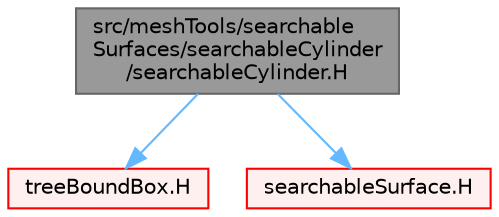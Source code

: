 digraph "src/meshTools/searchableSurfaces/searchableCylinder/searchableCylinder.H"
{
 // LATEX_PDF_SIZE
  bgcolor="transparent";
  edge [fontname=Helvetica,fontsize=10,labelfontname=Helvetica,labelfontsize=10];
  node [fontname=Helvetica,fontsize=10,shape=box,height=0.2,width=0.4];
  Node1 [id="Node000001",label="src/meshTools/searchable\lSurfaces/searchableCylinder\l/searchableCylinder.H",height=0.2,width=0.4,color="gray40", fillcolor="grey60", style="filled", fontcolor="black",tooltip=" "];
  Node1 -> Node2 [id="edge1_Node000001_Node000002",color="steelblue1",style="solid",tooltip=" "];
  Node2 [id="Node000002",label="treeBoundBox.H",height=0.2,width=0.4,color="red", fillcolor="#FFF0F0", style="filled",URL="$treeBoundBox_8H.html",tooltip=" "];
  Node1 -> Node222 [id="edge2_Node000001_Node000222",color="steelblue1",style="solid",tooltip=" "];
  Node222 [id="Node000222",label="searchableSurface.H",height=0.2,width=0.4,color="red", fillcolor="#FFF0F0", style="filled",URL="$searchableSurface_8H.html",tooltip=" "];
}
